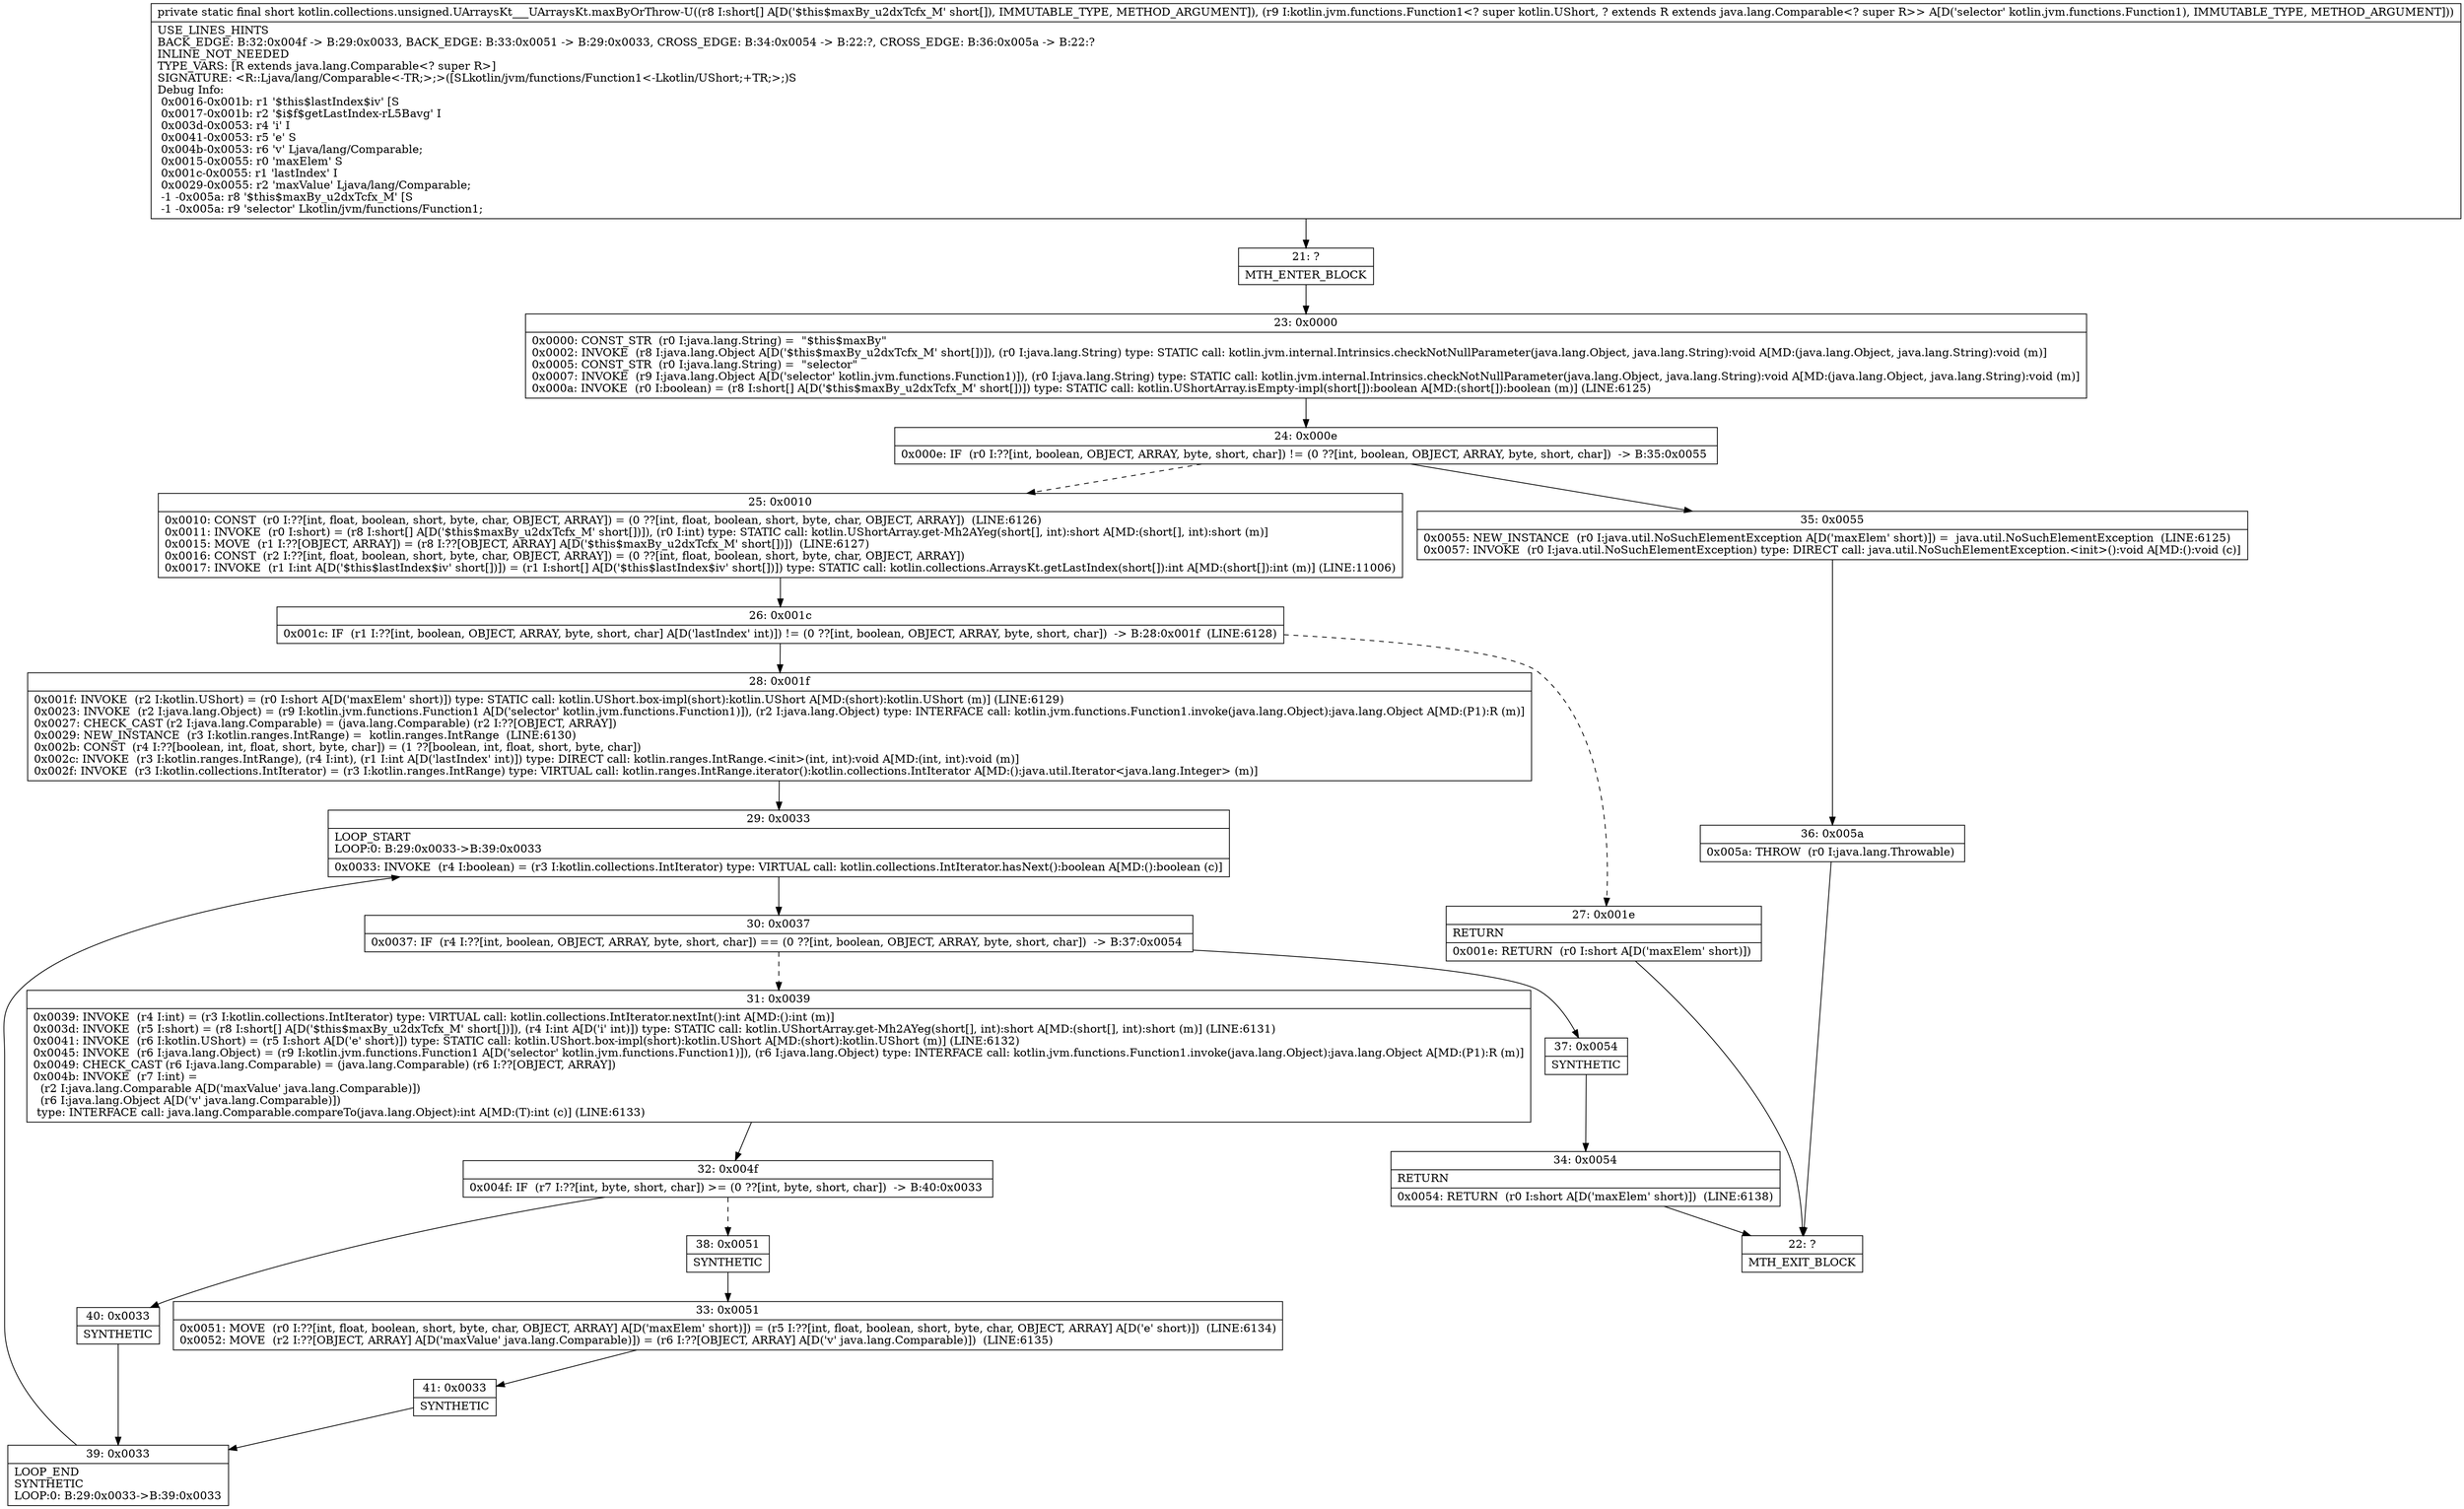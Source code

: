 digraph "CFG forkotlin.collections.unsigned.UArraysKt___UArraysKt.maxByOrThrow\-U([SLkotlin\/jvm\/functions\/Function1;)S" {
Node_21 [shape=record,label="{21\:\ ?|MTH_ENTER_BLOCK\l}"];
Node_23 [shape=record,label="{23\:\ 0x0000|0x0000: CONST_STR  (r0 I:java.lang.String) =  \"$this$maxBy\" \l0x0002: INVOKE  (r8 I:java.lang.Object A[D('$this$maxBy_u2dxTcfx_M' short[])]), (r0 I:java.lang.String) type: STATIC call: kotlin.jvm.internal.Intrinsics.checkNotNullParameter(java.lang.Object, java.lang.String):void A[MD:(java.lang.Object, java.lang.String):void (m)]\l0x0005: CONST_STR  (r0 I:java.lang.String) =  \"selector\" \l0x0007: INVOKE  (r9 I:java.lang.Object A[D('selector' kotlin.jvm.functions.Function1)]), (r0 I:java.lang.String) type: STATIC call: kotlin.jvm.internal.Intrinsics.checkNotNullParameter(java.lang.Object, java.lang.String):void A[MD:(java.lang.Object, java.lang.String):void (m)]\l0x000a: INVOKE  (r0 I:boolean) = (r8 I:short[] A[D('$this$maxBy_u2dxTcfx_M' short[])]) type: STATIC call: kotlin.UShortArray.isEmpty\-impl(short[]):boolean A[MD:(short[]):boolean (m)] (LINE:6125)\l}"];
Node_24 [shape=record,label="{24\:\ 0x000e|0x000e: IF  (r0 I:??[int, boolean, OBJECT, ARRAY, byte, short, char]) != (0 ??[int, boolean, OBJECT, ARRAY, byte, short, char])  \-\> B:35:0x0055 \l}"];
Node_25 [shape=record,label="{25\:\ 0x0010|0x0010: CONST  (r0 I:??[int, float, boolean, short, byte, char, OBJECT, ARRAY]) = (0 ??[int, float, boolean, short, byte, char, OBJECT, ARRAY])  (LINE:6126)\l0x0011: INVOKE  (r0 I:short) = (r8 I:short[] A[D('$this$maxBy_u2dxTcfx_M' short[])]), (r0 I:int) type: STATIC call: kotlin.UShortArray.get\-Mh2AYeg(short[], int):short A[MD:(short[], int):short (m)]\l0x0015: MOVE  (r1 I:??[OBJECT, ARRAY]) = (r8 I:??[OBJECT, ARRAY] A[D('$this$maxBy_u2dxTcfx_M' short[])])  (LINE:6127)\l0x0016: CONST  (r2 I:??[int, float, boolean, short, byte, char, OBJECT, ARRAY]) = (0 ??[int, float, boolean, short, byte, char, OBJECT, ARRAY]) \l0x0017: INVOKE  (r1 I:int A[D('$this$lastIndex$iv' short[])]) = (r1 I:short[] A[D('$this$lastIndex$iv' short[])]) type: STATIC call: kotlin.collections.ArraysKt.getLastIndex(short[]):int A[MD:(short[]):int (m)] (LINE:11006)\l}"];
Node_26 [shape=record,label="{26\:\ 0x001c|0x001c: IF  (r1 I:??[int, boolean, OBJECT, ARRAY, byte, short, char] A[D('lastIndex' int)]) != (0 ??[int, boolean, OBJECT, ARRAY, byte, short, char])  \-\> B:28:0x001f  (LINE:6128)\l}"];
Node_27 [shape=record,label="{27\:\ 0x001e|RETURN\l|0x001e: RETURN  (r0 I:short A[D('maxElem' short)]) \l}"];
Node_22 [shape=record,label="{22\:\ ?|MTH_EXIT_BLOCK\l}"];
Node_28 [shape=record,label="{28\:\ 0x001f|0x001f: INVOKE  (r2 I:kotlin.UShort) = (r0 I:short A[D('maxElem' short)]) type: STATIC call: kotlin.UShort.box\-impl(short):kotlin.UShort A[MD:(short):kotlin.UShort (m)] (LINE:6129)\l0x0023: INVOKE  (r2 I:java.lang.Object) = (r9 I:kotlin.jvm.functions.Function1 A[D('selector' kotlin.jvm.functions.Function1)]), (r2 I:java.lang.Object) type: INTERFACE call: kotlin.jvm.functions.Function1.invoke(java.lang.Object):java.lang.Object A[MD:(P1):R (m)]\l0x0027: CHECK_CAST (r2 I:java.lang.Comparable) = (java.lang.Comparable) (r2 I:??[OBJECT, ARRAY]) \l0x0029: NEW_INSTANCE  (r3 I:kotlin.ranges.IntRange) =  kotlin.ranges.IntRange  (LINE:6130)\l0x002b: CONST  (r4 I:??[boolean, int, float, short, byte, char]) = (1 ??[boolean, int, float, short, byte, char]) \l0x002c: INVOKE  (r3 I:kotlin.ranges.IntRange), (r4 I:int), (r1 I:int A[D('lastIndex' int)]) type: DIRECT call: kotlin.ranges.IntRange.\<init\>(int, int):void A[MD:(int, int):void (m)]\l0x002f: INVOKE  (r3 I:kotlin.collections.IntIterator) = (r3 I:kotlin.ranges.IntRange) type: VIRTUAL call: kotlin.ranges.IntRange.iterator():kotlin.collections.IntIterator A[MD:():java.util.Iterator\<java.lang.Integer\> (m)]\l}"];
Node_29 [shape=record,label="{29\:\ 0x0033|LOOP_START\lLOOP:0: B:29:0x0033\-\>B:39:0x0033\l|0x0033: INVOKE  (r4 I:boolean) = (r3 I:kotlin.collections.IntIterator) type: VIRTUAL call: kotlin.collections.IntIterator.hasNext():boolean A[MD:():boolean (c)]\l}"];
Node_30 [shape=record,label="{30\:\ 0x0037|0x0037: IF  (r4 I:??[int, boolean, OBJECT, ARRAY, byte, short, char]) == (0 ??[int, boolean, OBJECT, ARRAY, byte, short, char])  \-\> B:37:0x0054 \l}"];
Node_31 [shape=record,label="{31\:\ 0x0039|0x0039: INVOKE  (r4 I:int) = (r3 I:kotlin.collections.IntIterator) type: VIRTUAL call: kotlin.collections.IntIterator.nextInt():int A[MD:():int (m)]\l0x003d: INVOKE  (r5 I:short) = (r8 I:short[] A[D('$this$maxBy_u2dxTcfx_M' short[])]), (r4 I:int A[D('i' int)]) type: STATIC call: kotlin.UShortArray.get\-Mh2AYeg(short[], int):short A[MD:(short[], int):short (m)] (LINE:6131)\l0x0041: INVOKE  (r6 I:kotlin.UShort) = (r5 I:short A[D('e' short)]) type: STATIC call: kotlin.UShort.box\-impl(short):kotlin.UShort A[MD:(short):kotlin.UShort (m)] (LINE:6132)\l0x0045: INVOKE  (r6 I:java.lang.Object) = (r9 I:kotlin.jvm.functions.Function1 A[D('selector' kotlin.jvm.functions.Function1)]), (r6 I:java.lang.Object) type: INTERFACE call: kotlin.jvm.functions.Function1.invoke(java.lang.Object):java.lang.Object A[MD:(P1):R (m)]\l0x0049: CHECK_CAST (r6 I:java.lang.Comparable) = (java.lang.Comparable) (r6 I:??[OBJECT, ARRAY]) \l0x004b: INVOKE  (r7 I:int) = \l  (r2 I:java.lang.Comparable A[D('maxValue' java.lang.Comparable)])\l  (r6 I:java.lang.Object A[D('v' java.lang.Comparable)])\l type: INTERFACE call: java.lang.Comparable.compareTo(java.lang.Object):int A[MD:(T):int (c)] (LINE:6133)\l}"];
Node_32 [shape=record,label="{32\:\ 0x004f|0x004f: IF  (r7 I:??[int, byte, short, char]) \>= (0 ??[int, byte, short, char])  \-\> B:40:0x0033 \l}"];
Node_38 [shape=record,label="{38\:\ 0x0051|SYNTHETIC\l}"];
Node_33 [shape=record,label="{33\:\ 0x0051|0x0051: MOVE  (r0 I:??[int, float, boolean, short, byte, char, OBJECT, ARRAY] A[D('maxElem' short)]) = (r5 I:??[int, float, boolean, short, byte, char, OBJECT, ARRAY] A[D('e' short)])  (LINE:6134)\l0x0052: MOVE  (r2 I:??[OBJECT, ARRAY] A[D('maxValue' java.lang.Comparable)]) = (r6 I:??[OBJECT, ARRAY] A[D('v' java.lang.Comparable)])  (LINE:6135)\l}"];
Node_41 [shape=record,label="{41\:\ 0x0033|SYNTHETIC\l}"];
Node_39 [shape=record,label="{39\:\ 0x0033|LOOP_END\lSYNTHETIC\lLOOP:0: B:29:0x0033\-\>B:39:0x0033\l}"];
Node_40 [shape=record,label="{40\:\ 0x0033|SYNTHETIC\l}"];
Node_37 [shape=record,label="{37\:\ 0x0054|SYNTHETIC\l}"];
Node_34 [shape=record,label="{34\:\ 0x0054|RETURN\l|0x0054: RETURN  (r0 I:short A[D('maxElem' short)])  (LINE:6138)\l}"];
Node_35 [shape=record,label="{35\:\ 0x0055|0x0055: NEW_INSTANCE  (r0 I:java.util.NoSuchElementException A[D('maxElem' short)]) =  java.util.NoSuchElementException  (LINE:6125)\l0x0057: INVOKE  (r0 I:java.util.NoSuchElementException) type: DIRECT call: java.util.NoSuchElementException.\<init\>():void A[MD:():void (c)]\l}"];
Node_36 [shape=record,label="{36\:\ 0x005a|0x005a: THROW  (r0 I:java.lang.Throwable) \l}"];
MethodNode[shape=record,label="{private static final short kotlin.collections.unsigned.UArraysKt___UArraysKt.maxByOrThrow\-U((r8 I:short[] A[D('$this$maxBy_u2dxTcfx_M' short[]), IMMUTABLE_TYPE, METHOD_ARGUMENT]), (r9 I:kotlin.jvm.functions.Function1\<? super kotlin.UShort, ? extends R extends java.lang.Comparable\<? super R\>\> A[D('selector' kotlin.jvm.functions.Function1), IMMUTABLE_TYPE, METHOD_ARGUMENT]))  | USE_LINES_HINTS\lBACK_EDGE: B:32:0x004f \-\> B:29:0x0033, BACK_EDGE: B:33:0x0051 \-\> B:29:0x0033, CROSS_EDGE: B:34:0x0054 \-\> B:22:?, CROSS_EDGE: B:36:0x005a \-\> B:22:?\lINLINE_NOT_NEEDED\lTYPE_VARS: [R extends java.lang.Comparable\<? super R\>]\lSIGNATURE: \<R::Ljava\/lang\/Comparable\<\-TR;\>;\>([SLkotlin\/jvm\/functions\/Function1\<\-Lkotlin\/UShort;+TR;\>;)S\lDebug Info:\l  0x0016\-0x001b: r1 '$this$lastIndex$iv' [S\l  0x0017\-0x001b: r2 '$i$f$getLastIndex\-rL5Bavg' I\l  0x003d\-0x0053: r4 'i' I\l  0x0041\-0x0053: r5 'e' S\l  0x004b\-0x0053: r6 'v' Ljava\/lang\/Comparable;\l  0x0015\-0x0055: r0 'maxElem' S\l  0x001c\-0x0055: r1 'lastIndex' I\l  0x0029\-0x0055: r2 'maxValue' Ljava\/lang\/Comparable;\l  \-1 \-0x005a: r8 '$this$maxBy_u2dxTcfx_M' [S\l  \-1 \-0x005a: r9 'selector' Lkotlin\/jvm\/functions\/Function1;\l}"];
MethodNode -> Node_21;Node_21 -> Node_23;
Node_23 -> Node_24;
Node_24 -> Node_25[style=dashed];
Node_24 -> Node_35;
Node_25 -> Node_26;
Node_26 -> Node_27[style=dashed];
Node_26 -> Node_28;
Node_27 -> Node_22;
Node_28 -> Node_29;
Node_29 -> Node_30;
Node_30 -> Node_31[style=dashed];
Node_30 -> Node_37;
Node_31 -> Node_32;
Node_32 -> Node_38[style=dashed];
Node_32 -> Node_40;
Node_38 -> Node_33;
Node_33 -> Node_41;
Node_41 -> Node_39;
Node_39 -> Node_29;
Node_40 -> Node_39;
Node_37 -> Node_34;
Node_34 -> Node_22;
Node_35 -> Node_36;
Node_36 -> Node_22;
}


